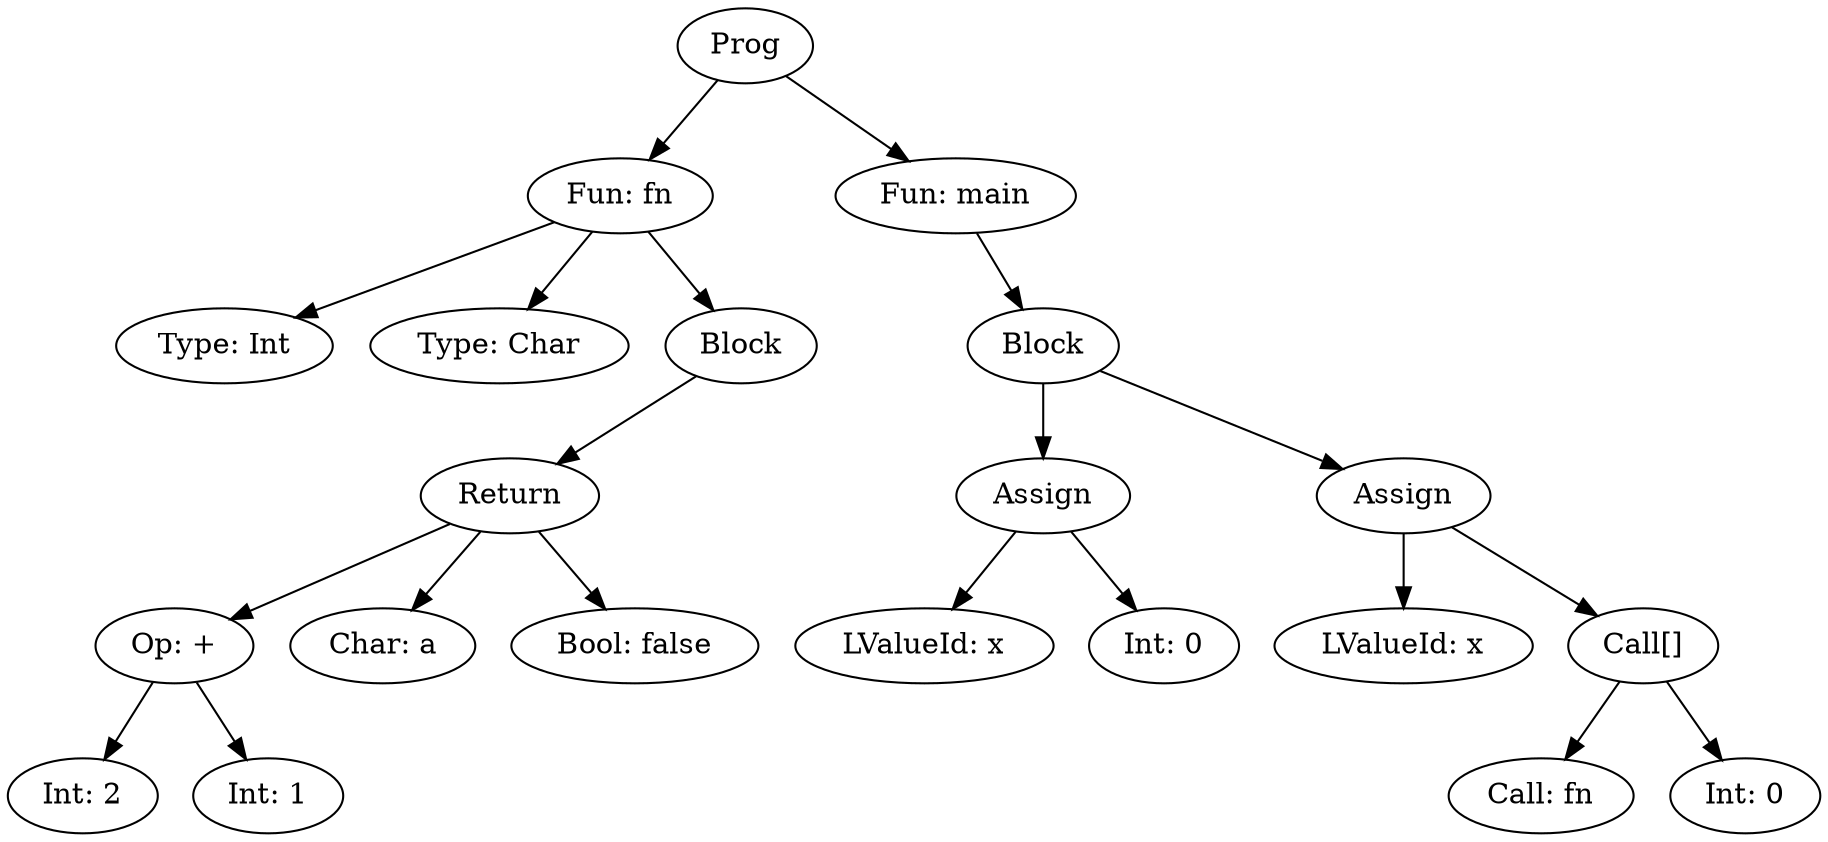 digraph AST {
"Prog1433867275" [label="Prog"];
"Fun1112280004" [label="Fun: fn"];
"Prog1433867275" -> "Fun1112280004";
"Type1013423070" [label="Type: Int"];
"Fun1112280004" -> "Type1013423070";
"Type380936215" [label="Type: Char"];
"Fun1112280004" -> "Type380936215";
"CmdBlock142638629" [label="Block"];
"Fun1112280004" -> "CmdBlock142638629";
"CmdReturn707806938" [label="Return"];
"CmdBlock142638629" -> "CmdReturn707806938";
"ExpBinOp705265961" [label="Op: +"];
"CmdReturn707806938" -> "ExpBinOp705265961";
"ExpInt428746855" [label="Int: 2"];
"ExpBinOp705265961" -> "ExpInt428746855";
"ExpInt317983781" [label="Int: 1"];
"ExpBinOp705265961" -> "ExpInt317983781";
"ExpChar987405879" [label="Char: a"];
"CmdReturn707806938" -> "ExpChar987405879";
"ExpBool1555845260" [label="Bool: false"];
"CmdReturn707806938" -> "ExpBool1555845260";
"Fun874088044" [label="Fun: main"];
"Prog1433867275" -> "Fun874088044";
"CmdBlock104739310" [label="Block"];
"Fun874088044" -> "CmdBlock104739310";
"CmdAssign1761291320" [label="Assign"];
"CmdBlock104739310" -> "CmdAssign1761291320";
"LValueId1451043227" [label="LValueId: x"];
"CmdAssign1761291320" -> "LValueId1451043227";
"ExpInt783286238" [label="Int: 0"];
"CmdAssign1761291320" -> "ExpInt783286238";
"CmdAssign1500056228" [label="Assign"];
"CmdBlock104739310" -> "CmdAssign1500056228";
"LValueId1749186397" [label="LValueId: x"];
"CmdAssign1500056228" -> "LValueId1749186397";
"ExpCallIndexed1464642111" [label="Call[]"];
"CmdAssign1500056228" -> "ExpCallIndexed1464642111";
"ExpCall105704967" [label="Call: fn"];
"ExpCallIndexed1464642111" -> "ExpCall105704967";
"ExpInt392292416" [label="Int: 0"];
"ExpCallIndexed1464642111" -> "ExpInt392292416";
}
